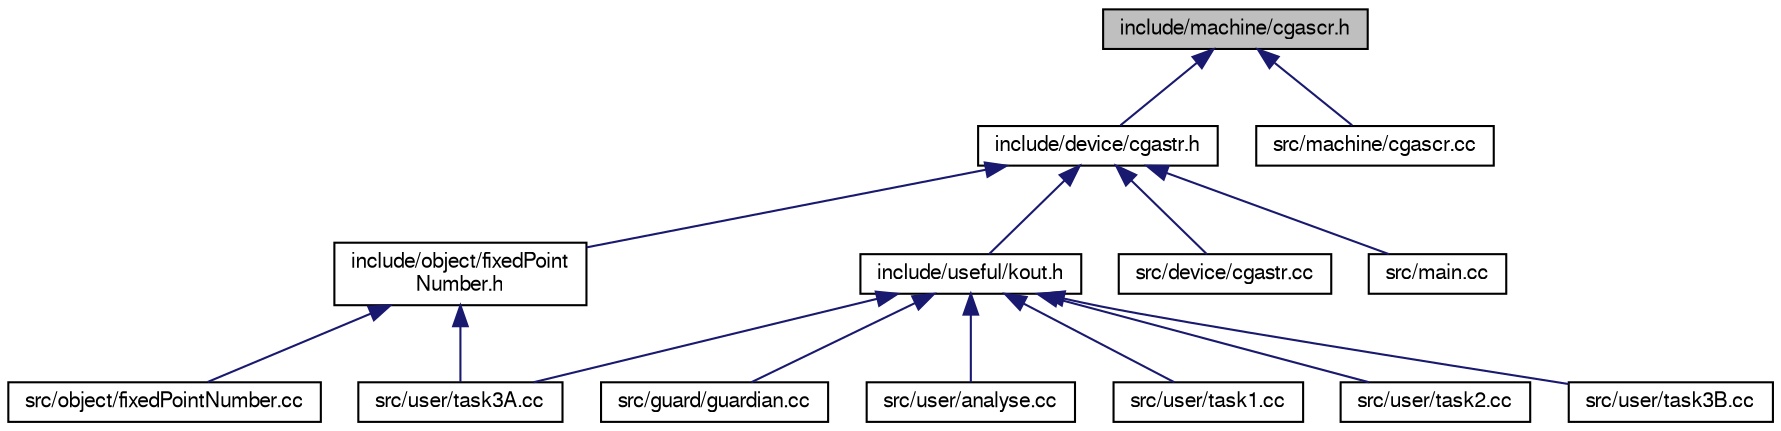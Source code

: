 digraph "include/machine/cgascr.h"
{
  bgcolor="transparent";
  edge [fontname="FreeSans",fontsize="10",labelfontname="FreeSans",labelfontsize="10"];
  node [fontname="FreeSans",fontsize="10",shape=record];
  Node1 [label="include/machine/cgascr.h",height=0.2,width=0.4,color="black", fillcolor="grey75", style="filled" fontcolor="black"];
  Node1 -> Node2 [dir="back",color="midnightblue",fontsize="10",style="solid",fontname="FreeSans"];
  Node2 [label="include/device/cgastr.h",height=0.2,width=0.4,color="black",URL="$cgastr_8h.html"];
  Node2 -> Node3 [dir="back",color="midnightblue",fontsize="10",style="solid",fontname="FreeSans"];
  Node3 [label="include/object/fixedPoint\lNumber.h",height=0.2,width=0.4,color="black",URL="$fixedPointNumber_8h.html"];
  Node3 -> Node4 [dir="back",color="midnightblue",fontsize="10",style="solid",fontname="FreeSans"];
  Node4 [label="src/object/fixedPointNumber.cc",height=0.2,width=0.4,color="black",URL="$fixedPointNumber_8cc.html"];
  Node3 -> Node5 [dir="back",color="midnightblue",fontsize="10",style="solid",fontname="FreeSans"];
  Node5 [label="src/user/task3A.cc",height=0.2,width=0.4,color="black",URL="$task3A_8cc.html"];
  Node2 -> Node6 [dir="back",color="midnightblue",fontsize="10",style="solid",fontname="FreeSans"];
  Node6 [label="include/useful/kout.h",height=0.2,width=0.4,color="black",URL="$kout_8h.html",tooltip="alles notwendige zum nutzen der in main.cc deklarierten globalen Variable kout"];
  Node6 -> Node7 [dir="back",color="midnightblue",fontsize="10",style="solid",fontname="FreeSans"];
  Node7 [label="src/guard/guardian.cc",height=0.2,width=0.4,color="black",URL="$guardian_8cc.html",tooltip="Interrupt-Behandlungsfunktionen."];
  Node6 -> Node8 [dir="back",color="midnightblue",fontsize="10",style="solid",fontname="FreeSans"];
  Node8 [label="src/user/analyse.cc",height=0.2,width=0.4,color="black",URL="$analyse_8cc.html"];
  Node6 -> Node9 [dir="back",color="midnightblue",fontsize="10",style="solid",fontname="FreeSans"];
  Node9 [label="src/user/task1.cc",height=0.2,width=0.4,color="black",URL="$task1_8cc.html"];
  Node6 -> Node10 [dir="back",color="midnightblue",fontsize="10",style="solid",fontname="FreeSans"];
  Node10 [label="src/user/task2.cc",height=0.2,width=0.4,color="black",URL="$task2_8cc.html"];
  Node6 -> Node5 [dir="back",color="midnightblue",fontsize="10",style="solid",fontname="FreeSans"];
  Node6 -> Node11 [dir="back",color="midnightblue",fontsize="10",style="solid",fontname="FreeSans"];
  Node11 [label="src/user/task3B.cc",height=0.2,width=0.4,color="black",URL="$task3B_8cc.html"];
  Node2 -> Node12 [dir="back",color="midnightblue",fontsize="10",style="solid",fontname="FreeSans"];
  Node12 [label="src/device/cgastr.cc",height=0.2,width=0.4,color="black",URL="$cgastr_8cc.html",tooltip="CGA_Stream ist hier implementiert"];
  Node2 -> Node13 [dir="back",color="midnightblue",fontsize="10",style="solid",fontname="FreeSans"];
  Node13 [label="src/main.cc",height=0.2,width=0.4,color="black",URL="$main_8cc.html",tooltip="Grunddatei von OOStuBS."];
  Node1 -> Node14 [dir="back",color="midnightblue",fontsize="10",style="solid",fontname="FreeSans"];
  Node14 [label="src/machine/cgascr.cc",height=0.2,width=0.4,color="black",URL="$cgascr_8cc.html"];
}
